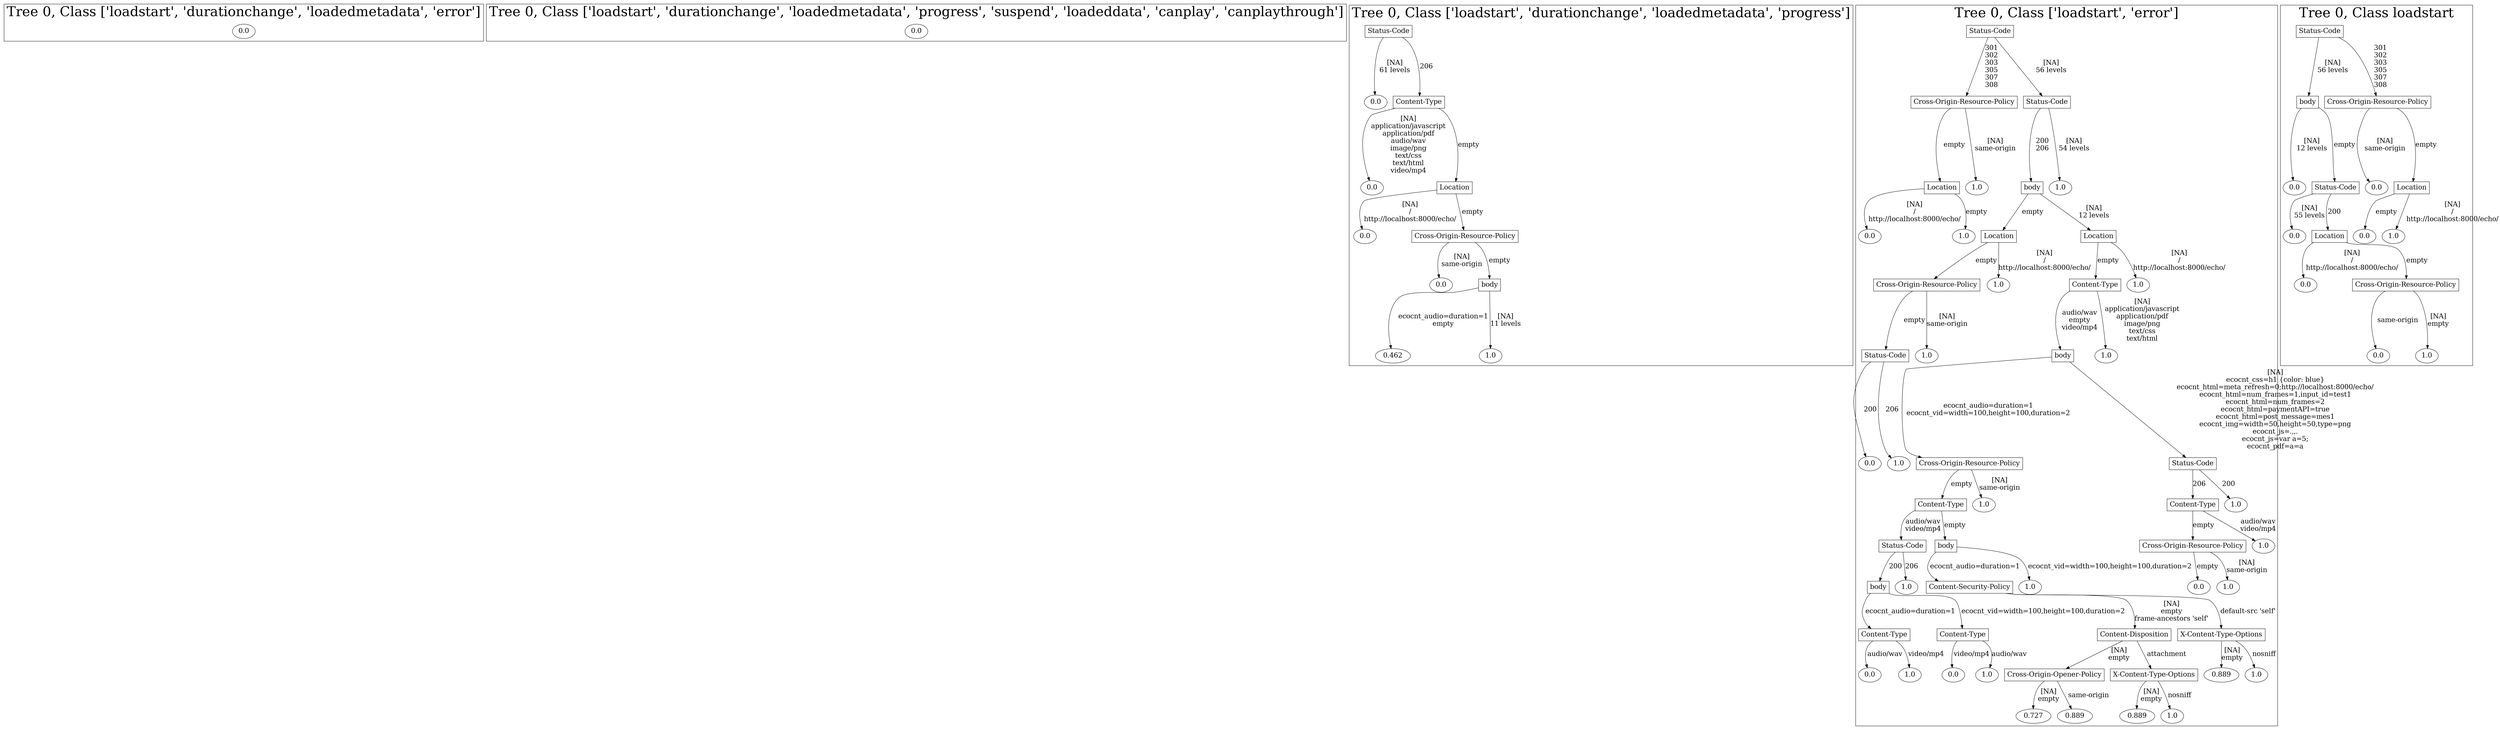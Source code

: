 /*
Generated by:
    http://https://github.com/h2oai/h2o-3/tree/master/h2o-genmodel/src/main/java/hex/genmodel/tools/PrintMojo.java
*/

/*
On a mac:

$ brew install graphviz
$ dot -Tpng file.gv -o file.png
$ open file.png
*/

digraph G {

subgraph cluster_0 {
/* Nodes */

/* Level 0 */
{
"SG_0_Node_0" [fontsize=20, label="0.0"]
}

/* Edges */

fontsize=40
label="Tree 0, Class ['loadstart', 'durationchange', 'loadedmetadata', 'error']"
}

subgraph cluster_1 {
/* Nodes */

/* Level 0 */
{
"SG_1_Node_0" [fontsize=20, label="0.0"]
}

/* Edges */

fontsize=40
label="Tree 0, Class ['loadstart', 'durationchange', 'loadedmetadata', 'progress', 'suspend', 'loadeddata', 'canplay', 'canplaythrough']"
}

subgraph cluster_2 {
/* Nodes */

/* Level 0 */
{
"SG_2_Node_0" [shape=box, fontsize=20, label="Status-Code"]
}

/* Level 1 */
{
"SG_2_Node_6" [fontsize=20, label="0.0"]
"SG_2_Node_1" [shape=box, fontsize=20, label="Content-Type"]
}

/* Level 2 */
{
"SG_2_Node_7" [fontsize=20, label="0.0"]
"SG_2_Node_2" [shape=box, fontsize=20, label="Location"]
}

/* Level 3 */
{
"SG_2_Node_8" [fontsize=20, label="0.0"]
"SG_2_Node_3" [shape=box, fontsize=20, label="Cross-Origin-Resource-Policy"]
}

/* Level 4 */
{
"SG_2_Node_9" [fontsize=20, label="0.0"]
"SG_2_Node_4" [shape=box, fontsize=20, label="body"]
}

/* Level 5 */
{
"SG_2_Node_10" [fontsize=20, label="0.462"]
"SG_2_Node_11" [fontsize=20, label="1.0"]
}

/* Edges */
"SG_2_Node_0" -> "SG_2_Node_6" [fontsize=20, label="[NA]
61 levels
"]
"SG_2_Node_0" -> "SG_2_Node_1" [fontsize=20, label="206
"]
"SG_2_Node_1" -> "SG_2_Node_7" [fontsize=20, label="[NA]
application/javascript
application/pdf
audio/wav
image/png
text/css
text/html
video/mp4
"]
"SG_2_Node_1" -> "SG_2_Node_2" [fontsize=20, label="empty
"]
"SG_2_Node_2" -> "SG_2_Node_8" [fontsize=20, label="[NA]
/
http://localhost:8000/echo/
"]
"SG_2_Node_2" -> "SG_2_Node_3" [fontsize=20, label="empty
"]
"SG_2_Node_3" -> "SG_2_Node_9" [fontsize=20, label="[NA]
same-origin
"]
"SG_2_Node_3" -> "SG_2_Node_4" [fontsize=20, label="empty
"]
"SG_2_Node_4" -> "SG_2_Node_10" [fontsize=20, label="ecocnt_audio=duration=1
empty
"]
"SG_2_Node_4" -> "SG_2_Node_11" [fontsize=20, label="[NA]
11 levels
"]

fontsize=40
label="Tree 0, Class ['loadstart', 'durationchange', 'loadedmetadata', 'progress']"
}

subgraph cluster_3 {
/* Nodes */

/* Level 0 */
{
"SG_3_Node_0" [shape=box, fontsize=20, label="Status-Code"]
}

/* Level 1 */
{
"SG_3_Node_1" [shape=box, fontsize=20, label="Cross-Origin-Resource-Policy"]
"SG_3_Node_2" [shape=box, fontsize=20, label="Status-Code"]
}

/* Level 2 */
{
"SG_3_Node_3" [shape=box, fontsize=20, label="Location"]
"SG_3_Node_30" [fontsize=20, label="1.0"]
"SG_3_Node_4" [shape=box, fontsize=20, label="body"]
"SG_3_Node_31" [fontsize=20, label="1.0"]
}

/* Level 3 */
{
"SG_3_Node_32" [fontsize=20, label="0.0"]
"SG_3_Node_33" [fontsize=20, label="1.0"]
"SG_3_Node_5" [shape=box, fontsize=20, label="Location"]
"SG_3_Node_6" [shape=box, fontsize=20, label="Location"]
}

/* Level 4 */
{
"SG_3_Node_7" [shape=box, fontsize=20, label="Cross-Origin-Resource-Policy"]
"SG_3_Node_34" [fontsize=20, label="1.0"]
"SG_3_Node_8" [shape=box, fontsize=20, label="Content-Type"]
"SG_3_Node_35" [fontsize=20, label="1.0"]
}

/* Level 5 */
{
"SG_3_Node_9" [shape=box, fontsize=20, label="Status-Code"]
"SG_3_Node_36" [fontsize=20, label="1.0"]
"SG_3_Node_10" [shape=box, fontsize=20, label="body"]
"SG_3_Node_37" [fontsize=20, label="1.0"]
}

/* Level 6 */
{
"SG_3_Node_38" [fontsize=20, label="0.0"]
"SG_3_Node_39" [fontsize=20, label="1.0"]
"SG_3_Node_11" [shape=box, fontsize=20, label="Cross-Origin-Resource-Policy"]
"SG_3_Node_12" [shape=box, fontsize=20, label="Status-Code"]
}

/* Level 7 */
{
"SG_3_Node_13" [shape=box, fontsize=20, label="Content-Type"]
"SG_3_Node_40" [fontsize=20, label="1.0"]
"SG_3_Node_14" [shape=box, fontsize=20, label="Content-Type"]
"SG_3_Node_41" [fontsize=20, label="1.0"]
}

/* Level 8 */
{
"SG_3_Node_15" [shape=box, fontsize=20, label="Status-Code"]
"SG_3_Node_16" [shape=box, fontsize=20, label="body"]
"SG_3_Node_17" [shape=box, fontsize=20, label="Cross-Origin-Resource-Policy"]
"SG_3_Node_42" [fontsize=20, label="1.0"]
}

/* Level 9 */
{
"SG_3_Node_18" [shape=box, fontsize=20, label="body"]
"SG_3_Node_43" [fontsize=20, label="1.0"]
"SG_3_Node_19" [shape=box, fontsize=20, label="Content-Security-Policy"]
"SG_3_Node_44" [fontsize=20, label="1.0"]
"SG_3_Node_45" [fontsize=20, label="0.0"]
"SG_3_Node_46" [fontsize=20, label="1.0"]
}

/* Level 10 */
{
"SG_3_Node_20" [shape=box, fontsize=20, label="Content-Type"]
"SG_3_Node_21" [shape=box, fontsize=20, label="Content-Type"]
"SG_3_Node_22" [shape=box, fontsize=20, label="Content-Disposition"]
"SG_3_Node_23" [shape=box, fontsize=20, label="X-Content-Type-Options"]
}

/* Level 11 */
{
"SG_3_Node_47" [fontsize=20, label="0.0"]
"SG_3_Node_48" [fontsize=20, label="1.0"]
"SG_3_Node_49" [fontsize=20, label="0.0"]
"SG_3_Node_50" [fontsize=20, label="1.0"]
"SG_3_Node_24" [shape=box, fontsize=20, label="Cross-Origin-Opener-Policy"]
"SG_3_Node_25" [shape=box, fontsize=20, label="X-Content-Type-Options"]
"SG_3_Node_51" [fontsize=20, label="0.889"]
"SG_3_Node_52" [fontsize=20, label="1.0"]
}

/* Level 12 */
{
"SG_3_Node_53" [fontsize=20, label="0.727"]
"SG_3_Node_54" [fontsize=20, label="0.889"]
"SG_3_Node_55" [fontsize=20, label="0.889"]
"SG_3_Node_56" [fontsize=20, label="1.0"]
}

/* Edges */
"SG_3_Node_0" -> "SG_3_Node_1" [fontsize=20, label="301
302
303
305
307
308
"]
"SG_3_Node_0" -> "SG_3_Node_2" [fontsize=20, label="[NA]
56 levels
"]
"SG_3_Node_2" -> "SG_3_Node_4" [fontsize=20, label="200
206
"]
"SG_3_Node_2" -> "SG_3_Node_31" [fontsize=20, label="[NA]
54 levels
"]
"SG_3_Node_4" -> "SG_3_Node_5" [fontsize=20, label="empty
"]
"SG_3_Node_4" -> "SG_3_Node_6" [fontsize=20, label="[NA]
12 levels
"]
"SG_3_Node_6" -> "SG_3_Node_8" [fontsize=20, label="empty
"]
"SG_3_Node_6" -> "SG_3_Node_35" [fontsize=20, label="[NA]
/
http://localhost:8000/echo/
"]
"SG_3_Node_8" -> "SG_3_Node_10" [fontsize=20, label="audio/wav
empty
video/mp4
"]
"SG_3_Node_8" -> "SG_3_Node_37" [fontsize=20, label="[NA]
application/javascript
application/pdf
image/png
text/css
text/html
"]
"SG_3_Node_10" -> "SG_3_Node_11" [fontsize=20, label="ecocnt_audio=duration=1
ecocnt_vid=width=100,height=100,duration=2
"]
"SG_3_Node_10" -> "SG_3_Node_12" [fontsize=20, label="[NA]
ecocnt_css=h1 {color: blue}
ecocnt_html=meta_refresh=0;http://localhost:8000/echo/
ecocnt_html=num_frames=1,input_id=test1
ecocnt_html=num_frames=2
ecocnt_html=paymentAPI=true
ecocnt_html=post_message=mes1
ecocnt_img=width=50,height=50,type=png
ecocnt_js=.,,.
ecocnt_js=var a=5;
ecocnt_pdf=a=a
"]
"SG_3_Node_12" -> "SG_3_Node_14" [fontsize=20, label="206
"]
"SG_3_Node_12" -> "SG_3_Node_41" [fontsize=20, label="200
"]
"SG_3_Node_14" -> "SG_3_Node_17" [fontsize=20, label="empty
"]
"SG_3_Node_14" -> "SG_3_Node_42" [fontsize=20, label="audio/wav
video/mp4
"]
"SG_3_Node_17" -> "SG_3_Node_45" [fontsize=20, label="empty
"]
"SG_3_Node_17" -> "SG_3_Node_46" [fontsize=20, label="[NA]
same-origin
"]
"SG_3_Node_11" -> "SG_3_Node_13" [fontsize=20, label="empty
"]
"SG_3_Node_11" -> "SG_3_Node_40" [fontsize=20, label="[NA]
same-origin
"]
"SG_3_Node_13" -> "SG_3_Node_15" [fontsize=20, label="audio/wav
video/mp4
"]
"SG_3_Node_13" -> "SG_3_Node_16" [fontsize=20, label="empty
"]
"SG_3_Node_16" -> "SG_3_Node_19" [fontsize=20, label="ecocnt_audio=duration=1
"]
"SG_3_Node_16" -> "SG_3_Node_44" [fontsize=20, label="ecocnt_vid=width=100,height=100,duration=2
"]
"SG_3_Node_19" -> "SG_3_Node_22" [fontsize=20, label="[NA]
empty
frame-ancestors 'self'
"]
"SG_3_Node_19" -> "SG_3_Node_23" [fontsize=20, label="default-src 'self'
"]
"SG_3_Node_23" -> "SG_3_Node_51" [fontsize=20, label="[NA]
empty
"]
"SG_3_Node_23" -> "SG_3_Node_52" [fontsize=20, label="nosniff
"]
"SG_3_Node_22" -> "SG_3_Node_24" [fontsize=20, label="[NA]
empty
"]
"SG_3_Node_22" -> "SG_3_Node_25" [fontsize=20, label="attachment
"]
"SG_3_Node_25" -> "SG_3_Node_55" [fontsize=20, label="[NA]
empty
"]
"SG_3_Node_25" -> "SG_3_Node_56" [fontsize=20, label="nosniff
"]
"SG_3_Node_24" -> "SG_3_Node_53" [fontsize=20, label="[NA]
empty
"]
"SG_3_Node_24" -> "SG_3_Node_54" [fontsize=20, label="same-origin
"]
"SG_3_Node_15" -> "SG_3_Node_18" [fontsize=20, label="200
"]
"SG_3_Node_15" -> "SG_3_Node_43" [fontsize=20, label="206
"]
"SG_3_Node_18" -> "SG_3_Node_20" [fontsize=20, label="ecocnt_audio=duration=1
"]
"SG_3_Node_18" -> "SG_3_Node_21" [fontsize=20, label="ecocnt_vid=width=100,height=100,duration=2
"]
"SG_3_Node_21" -> "SG_3_Node_49" [fontsize=20, label="video/mp4
"]
"SG_3_Node_21" -> "SG_3_Node_50" [fontsize=20, label="audio/wav
"]
"SG_3_Node_20" -> "SG_3_Node_47" [fontsize=20, label="audio/wav
"]
"SG_3_Node_20" -> "SG_3_Node_48" [fontsize=20, label="video/mp4
"]
"SG_3_Node_5" -> "SG_3_Node_7" [fontsize=20, label="empty
"]
"SG_3_Node_5" -> "SG_3_Node_34" [fontsize=20, label="[NA]
/
http://localhost:8000/echo/
"]
"SG_3_Node_7" -> "SG_3_Node_9" [fontsize=20, label="empty
"]
"SG_3_Node_7" -> "SG_3_Node_36" [fontsize=20, label="[NA]
same-origin
"]
"SG_3_Node_9" -> "SG_3_Node_38" [fontsize=20, label="200
"]
"SG_3_Node_9" -> "SG_3_Node_39" [fontsize=20, label="206
"]
"SG_3_Node_1" -> "SG_3_Node_3" [fontsize=20, label="empty
"]
"SG_3_Node_1" -> "SG_3_Node_30" [fontsize=20, label="[NA]
same-origin
"]
"SG_3_Node_3" -> "SG_3_Node_32" [fontsize=20, label="[NA]
/
http://localhost:8000/echo/
"]
"SG_3_Node_3" -> "SG_3_Node_33" [fontsize=20, label="empty
"]

fontsize=40
label="Tree 0, Class ['loadstart', 'error']"
}

subgraph cluster_4 {
/* Nodes */

/* Level 0 */
{
"SG_4_Node_0" [shape=box, fontsize=20, label="Status-Code"]
}

/* Level 1 */
{
"SG_4_Node_1" [shape=box, fontsize=20, label="body"]
"SG_4_Node_2" [shape=box, fontsize=20, label="Cross-Origin-Resource-Policy"]
}

/* Level 2 */
{
"SG_4_Node_7" [fontsize=20, label="0.0"]
"SG_4_Node_3" [shape=box, fontsize=20, label="Status-Code"]
"SG_4_Node_8" [fontsize=20, label="0.0"]
"SG_4_Node_4" [shape=box, fontsize=20, label="Location"]
}

/* Level 3 */
{
"SG_4_Node_9" [fontsize=20, label="0.0"]
"SG_4_Node_5" [shape=box, fontsize=20, label="Location"]
"SG_4_Node_10" [fontsize=20, label="0.0"]
"SG_4_Node_11" [fontsize=20, label="1.0"]
}

/* Level 4 */
{
"SG_4_Node_12" [fontsize=20, label="0.0"]
"SG_4_Node_6" [shape=box, fontsize=20, label="Cross-Origin-Resource-Policy"]
}

/* Level 5 */
{
"SG_4_Node_13" [fontsize=20, label="0.0"]
"SG_4_Node_14" [fontsize=20, label="1.0"]
}

/* Edges */
"SG_4_Node_0" -> "SG_4_Node_1" [fontsize=20, label="[NA]
56 levels
"]
"SG_4_Node_0" -> "SG_4_Node_2" [fontsize=20, label="301
302
303
305
307
308
"]
"SG_4_Node_2" -> "SG_4_Node_8" [fontsize=20, label="[NA]
same-origin
"]
"SG_4_Node_2" -> "SG_4_Node_4" [fontsize=20, label="empty
"]
"SG_4_Node_4" -> "SG_4_Node_10" [fontsize=20, label="empty
"]
"SG_4_Node_4" -> "SG_4_Node_11" [fontsize=20, label="[NA]
/
http://localhost:8000/echo/
"]
"SG_4_Node_1" -> "SG_4_Node_7" [fontsize=20, label="[NA]
12 levels
"]
"SG_4_Node_1" -> "SG_4_Node_3" [fontsize=20, label="empty
"]
"SG_4_Node_3" -> "SG_4_Node_9" [fontsize=20, label="[NA]
55 levels
"]
"SG_4_Node_3" -> "SG_4_Node_5" [fontsize=20, label="200
"]
"SG_4_Node_5" -> "SG_4_Node_12" [fontsize=20, label="[NA]
/
http://localhost:8000/echo/
"]
"SG_4_Node_5" -> "SG_4_Node_6" [fontsize=20, label="empty
"]
"SG_4_Node_6" -> "SG_4_Node_13" [fontsize=20, label="same-origin
"]
"SG_4_Node_6" -> "SG_4_Node_14" [fontsize=20, label="[NA]
empty
"]

fontsize=40
label="Tree 0, Class loadstart"
}

}

